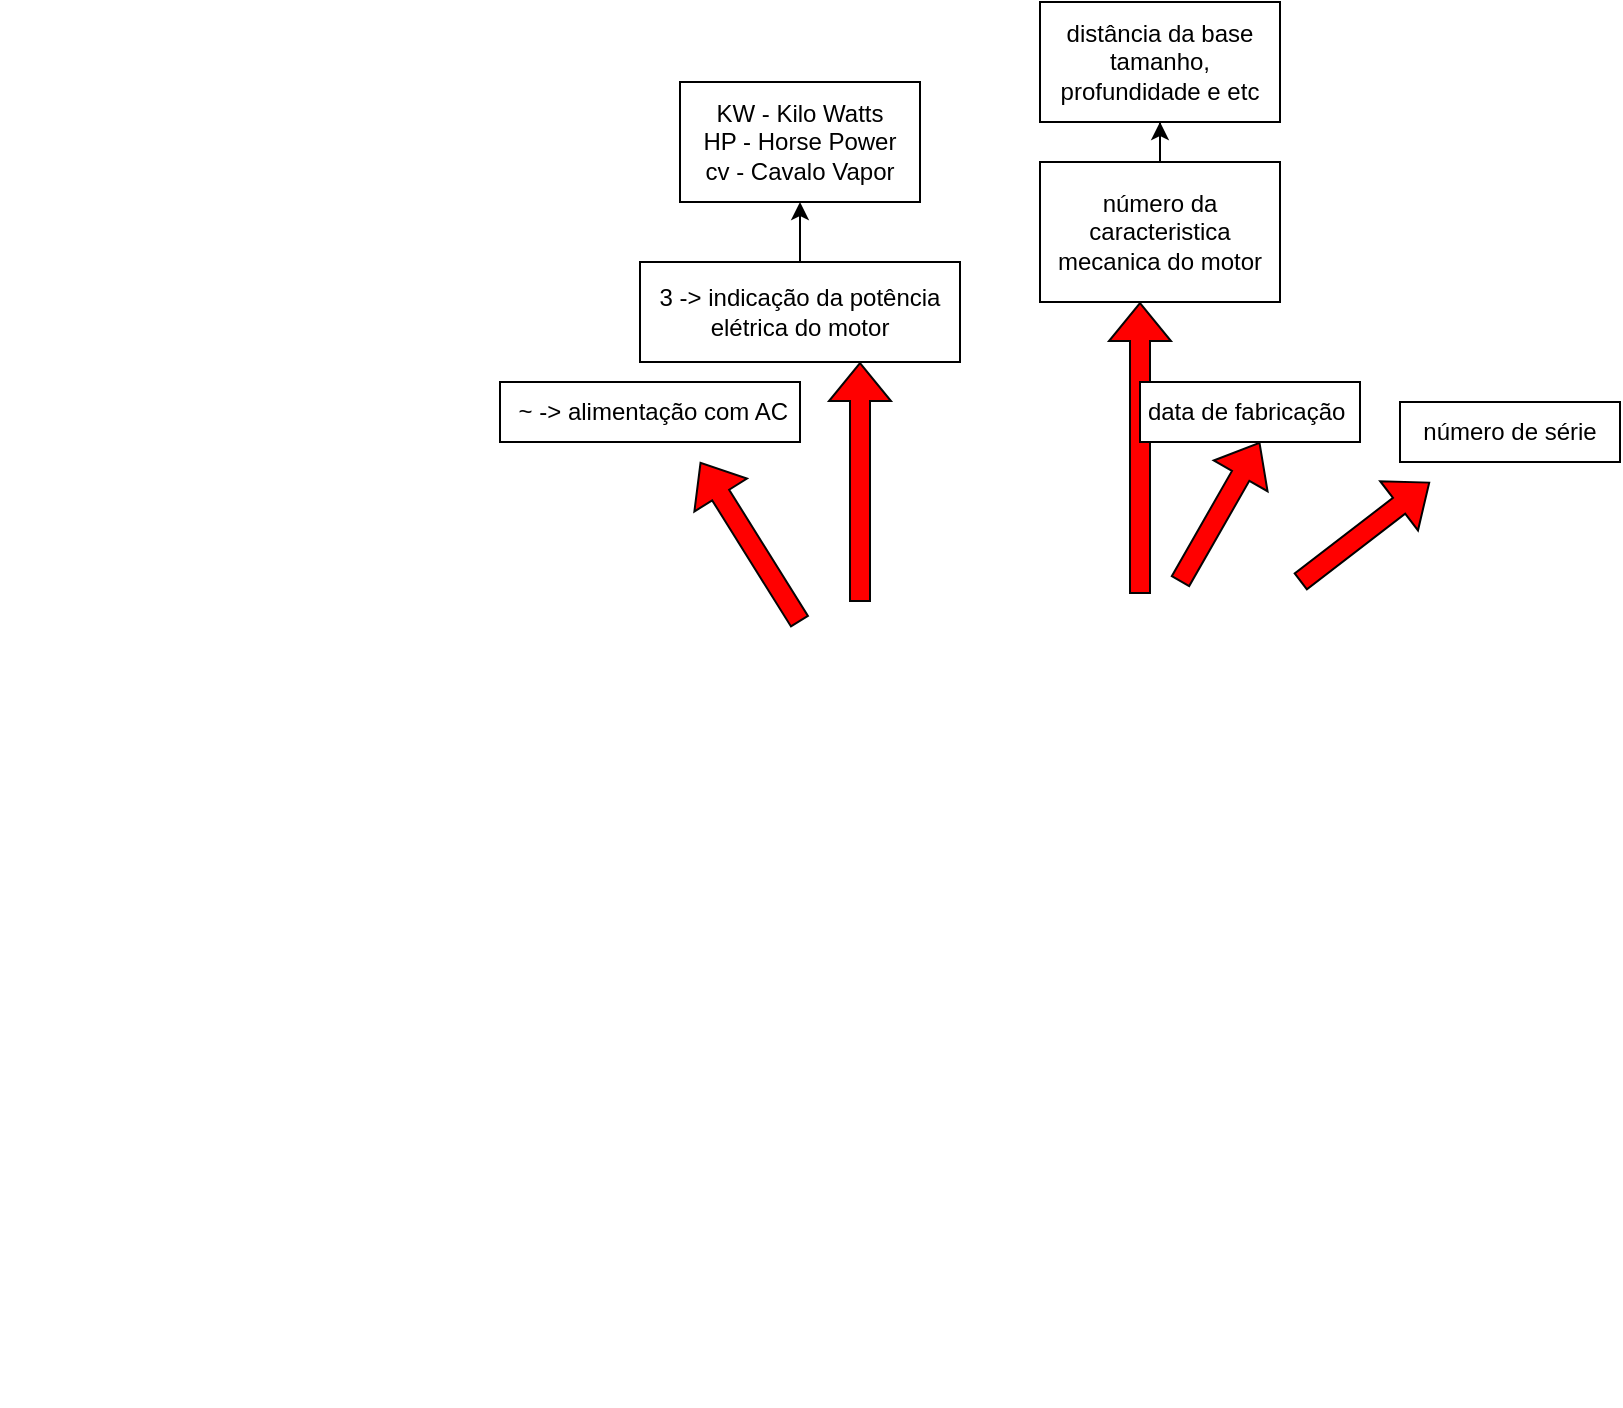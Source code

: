 <mxfile version="24.2.5" type="github">
  <diagram name="Página-1" id="nMKooNfA9ZpDlacTlkCV">
    <mxGraphModel dx="1434" dy="772" grid="1" gridSize="10" guides="1" tooltips="1" connect="1" arrows="1" fold="1" page="1" pageScale="1" pageWidth="827" pageHeight="1169" math="0" shadow="0">
      <root>
        <mxCell id="0" />
        <mxCell id="1" parent="0" />
        <mxCell id="g6moP8p29k9odOodeAIv-1" value="" style="shape=image;verticalLabelPosition=bottom;labelBackgroundColor=default;verticalAlign=top;aspect=fixed;imageAspect=0;image=https://blog.kimotor.com.br/wp-content/uploads/2020/06/Placa-Indentificacao-Motor-WEG-Full.jpg;" vertex="1" parent="1">
          <mxGeometry y="440" width="700.75" height="442" as="geometry" />
        </mxCell>
        <mxCell id="g6moP8p29k9odOodeAIv-5" value="" style="shape=flexArrow;endArrow=classic;html=1;rounded=0;fillColor=#FF0000;strokeColor=#050505;" edge="1" parent="1">
          <mxGeometry width="50" height="50" relative="1" as="geometry">
            <mxPoint x="590" y="470" as="sourcePoint" />
            <mxPoint x="630" y="400" as="targetPoint" />
          </mxGeometry>
        </mxCell>
        <mxCell id="g6moP8p29k9odOodeAIv-7" value="" style="shape=flexArrow;endArrow=classic;html=1;rounded=0;fillColor=#FF0000;" edge="1" parent="1">
          <mxGeometry width="50" height="50" relative="1" as="geometry">
            <mxPoint x="650" y="470" as="sourcePoint" />
            <mxPoint x="715" y="420" as="targetPoint" />
          </mxGeometry>
        </mxCell>
        <mxCell id="g6moP8p29k9odOodeAIv-8" value="número de série" style="rounded=0;whiteSpace=wrap;html=1;" vertex="1" parent="1">
          <mxGeometry x="700" y="380" width="110" height="30" as="geometry" />
        </mxCell>
        <mxCell id="g6moP8p29k9odOodeAIv-9" value="" style="shape=flexArrow;endArrow=classic;html=1;rounded=0;fillColor=#FF0000;strokeColor=#050505;" edge="1" parent="1">
          <mxGeometry width="50" height="50" relative="1" as="geometry">
            <mxPoint x="400" y="490" as="sourcePoint" />
            <mxPoint x="350" y="410" as="targetPoint" />
          </mxGeometry>
        </mxCell>
        <mxCell id="g6moP8p29k9odOodeAIv-10" value="&amp;nbsp;~ -&amp;gt; alimentação com AC" style="rounded=0;whiteSpace=wrap;html=1;" vertex="1" parent="1">
          <mxGeometry x="250" y="370" width="150" height="30" as="geometry" />
        </mxCell>
        <mxCell id="g6moP8p29k9odOodeAIv-14" value="" style="edgeStyle=orthogonalEdgeStyle;rounded=0;orthogonalLoop=1;jettySize=auto;html=1;" edge="1" parent="1" source="g6moP8p29k9odOodeAIv-11" target="g6moP8p29k9odOodeAIv-13">
          <mxGeometry relative="1" as="geometry" />
        </mxCell>
        <mxCell id="g6moP8p29k9odOodeAIv-11" value="3 -&amp;gt; indicação da potência elétrica do motor" style="rounded=0;whiteSpace=wrap;html=1;" vertex="1" parent="1">
          <mxGeometry x="320" y="310" width="160" height="50" as="geometry" />
        </mxCell>
        <mxCell id="g6moP8p29k9odOodeAIv-12" value="" style="shape=flexArrow;endArrow=classic;html=1;rounded=0;fillColor=#FF0000;strokeColor=#050505;" edge="1" parent="1">
          <mxGeometry width="50" height="50" relative="1" as="geometry">
            <mxPoint x="430" y="480" as="sourcePoint" />
            <mxPoint x="430" y="360" as="targetPoint" />
          </mxGeometry>
        </mxCell>
        <mxCell id="g6moP8p29k9odOodeAIv-13" value="KW - Kilo Watts&lt;div&gt;HP - Horse Power&lt;/div&gt;&lt;div&gt;cv - Cavalo Vapor&lt;/div&gt;" style="whiteSpace=wrap;html=1;rounded=0;" vertex="1" parent="1">
          <mxGeometry x="340" y="220" width="120" height="60" as="geometry" />
        </mxCell>
        <mxCell id="g6moP8p29k9odOodeAIv-15" value="" style="shape=flexArrow;endArrow=classic;html=1;rounded=0;fillColor=#FF0000;strokeColor=#050505;exitX=0.838;exitY=-0.009;exitDx=0;exitDy=0;exitPerimeter=0;" edge="1" parent="1">
          <mxGeometry width="50" height="50" relative="1" as="geometry">
            <mxPoint x="569.998" y="476.022" as="sourcePoint" />
            <mxPoint x="570" y="330" as="targetPoint" />
          </mxGeometry>
        </mxCell>
        <mxCell id="g6moP8p29k9odOodeAIv-6" value="data de fabricação&amp;nbsp;" style="rounded=0;whiteSpace=wrap;html=1;" vertex="1" parent="1">
          <mxGeometry x="570" y="370" width="110" height="30" as="geometry" />
        </mxCell>
        <mxCell id="g6moP8p29k9odOodeAIv-18" value="" style="edgeStyle=orthogonalEdgeStyle;rounded=0;orthogonalLoop=1;jettySize=auto;html=1;" edge="1" parent="1" source="g6moP8p29k9odOodeAIv-16" target="g6moP8p29k9odOodeAIv-17">
          <mxGeometry relative="1" as="geometry" />
        </mxCell>
        <mxCell id="g6moP8p29k9odOodeAIv-16" value="número da caracteristica mecanica do motor" style="rounded=0;whiteSpace=wrap;html=1;" vertex="1" parent="1">
          <mxGeometry x="520" y="260" width="120" height="70" as="geometry" />
        </mxCell>
        <mxCell id="g6moP8p29k9odOodeAIv-17" value="distância da base tamanho, profundidade e etc" style="whiteSpace=wrap;html=1;rounded=0;" vertex="1" parent="1">
          <mxGeometry x="520" y="180" width="120" height="60" as="geometry" />
        </mxCell>
      </root>
    </mxGraphModel>
  </diagram>
</mxfile>
